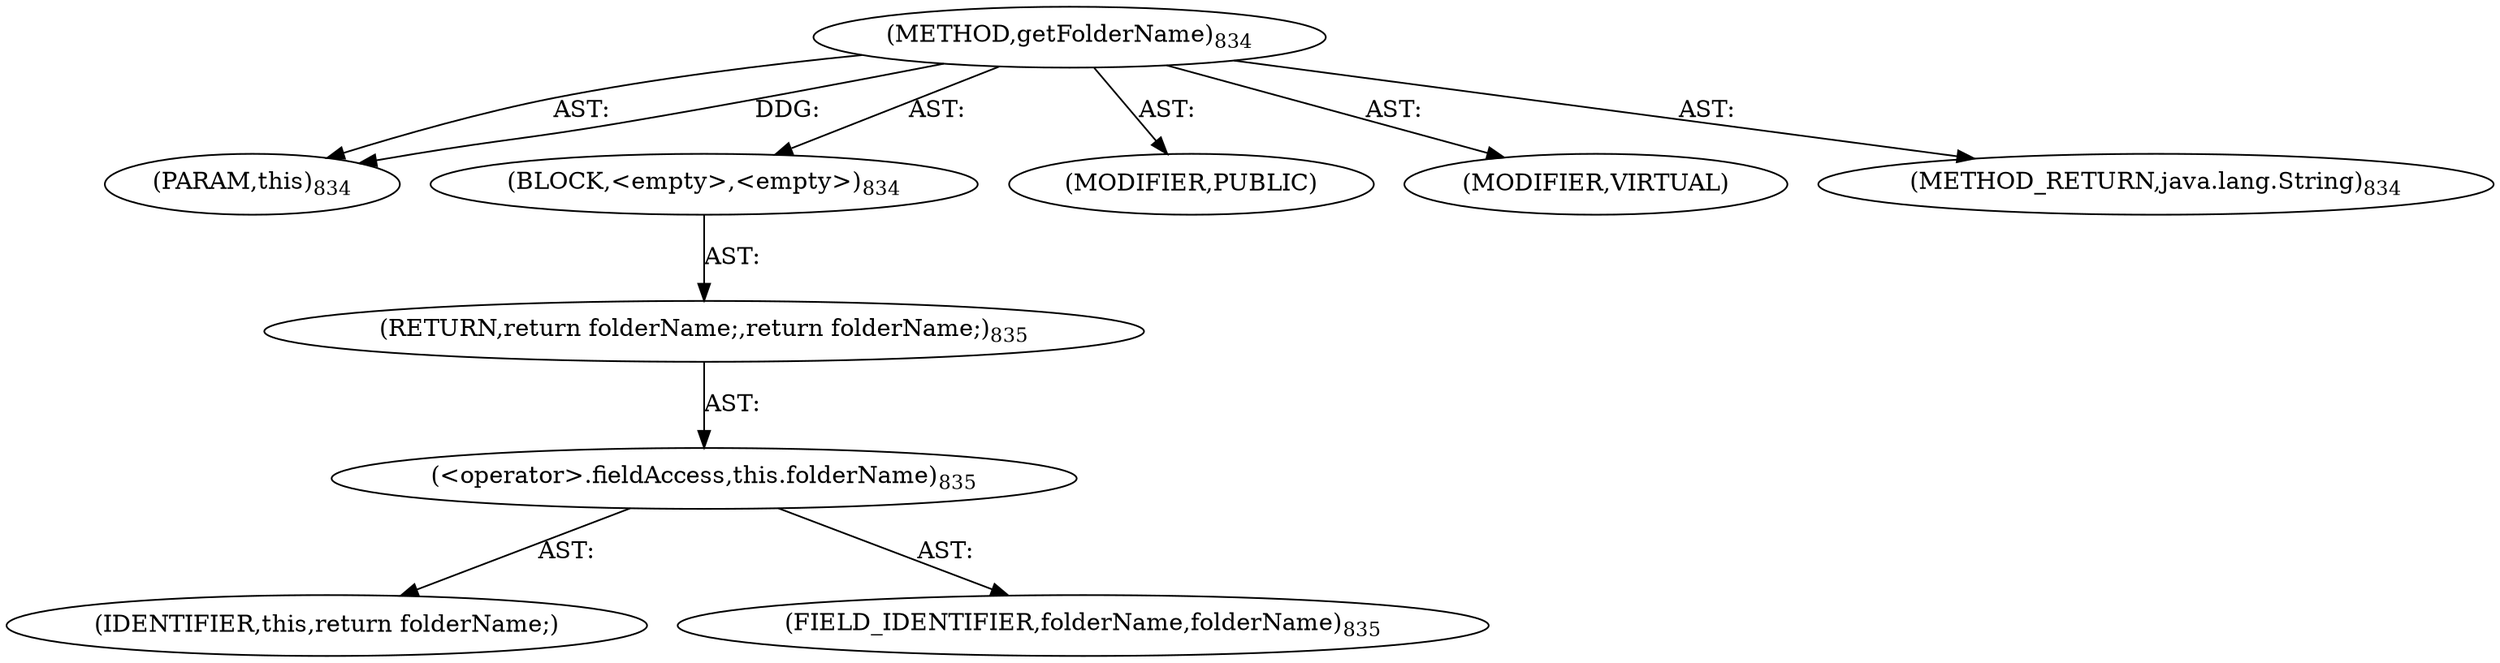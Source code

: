 digraph "getFolderName" {  
"111669149720" [label = <(METHOD,getFolderName)<SUB>834</SUB>> ]
"115964117061" [label = <(PARAM,this)<SUB>834</SUB>> ]
"25769803850" [label = <(BLOCK,&lt;empty&gt;,&lt;empty&gt;)<SUB>834</SUB>> ]
"146028888082" [label = <(RETURN,return folderName;,return folderName;)<SUB>835</SUB>> ]
"30064771499" [label = <(&lt;operator&gt;.fieldAccess,this.folderName)<SUB>835</SUB>> ]
"68719477119" [label = <(IDENTIFIER,this,return folderName;)> ]
"55834574895" [label = <(FIELD_IDENTIFIER,folderName,folderName)<SUB>835</SUB>> ]
"133143986247" [label = <(MODIFIER,PUBLIC)> ]
"133143986248" [label = <(MODIFIER,VIRTUAL)> ]
"128849018904" [label = <(METHOD_RETURN,java.lang.String)<SUB>834</SUB>> ]
  "111669149720" -> "115964117061"  [ label = "AST: "] 
  "111669149720" -> "25769803850"  [ label = "AST: "] 
  "111669149720" -> "133143986247"  [ label = "AST: "] 
  "111669149720" -> "133143986248"  [ label = "AST: "] 
  "111669149720" -> "128849018904"  [ label = "AST: "] 
  "25769803850" -> "146028888082"  [ label = "AST: "] 
  "146028888082" -> "30064771499"  [ label = "AST: "] 
  "30064771499" -> "68719477119"  [ label = "AST: "] 
  "30064771499" -> "55834574895"  [ label = "AST: "] 
  "111669149720" -> "115964117061"  [ label = "DDG: "] 
}
